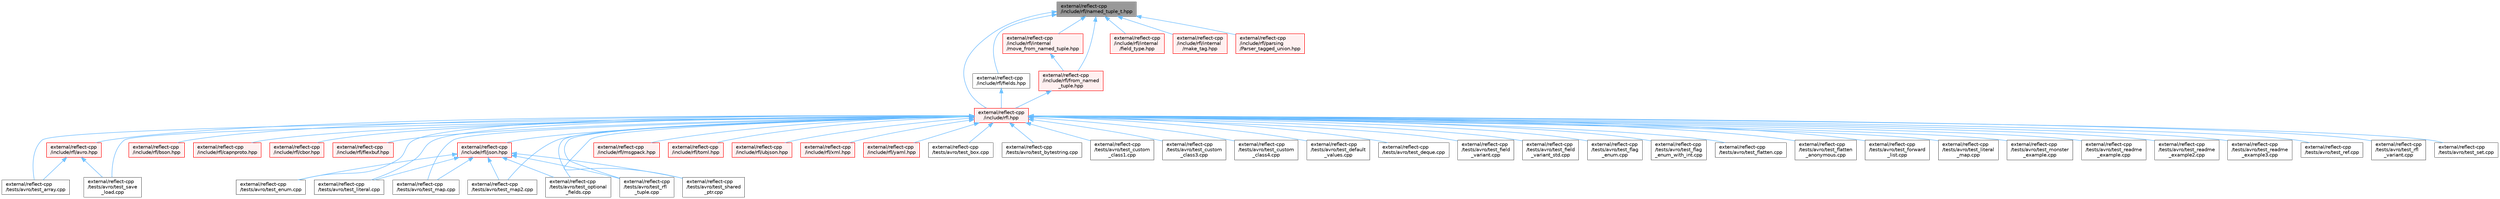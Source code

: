 digraph "external/reflect-cpp/include/rfl/named_tuple_t.hpp"
{
 // LATEX_PDF_SIZE
  bgcolor="transparent";
  edge [fontname=Helvetica,fontsize=10,labelfontname=Helvetica,labelfontsize=10];
  node [fontname=Helvetica,fontsize=10,shape=box,height=0.2,width=0.4];
  Node1 [id="Node000001",label="external/reflect-cpp\l/include/rfl/named_tuple_t.hpp",height=0.2,width=0.4,color="gray40", fillcolor="grey60", style="filled", fontcolor="black",tooltip=" "];
  Node1 -> Node2 [id="edge1_Node000001_Node000002",dir="back",color="steelblue1",style="solid",tooltip=" "];
  Node2 [id="Node000002",label="external/reflect-cpp\l/include/rfl.hpp",height=0.2,width=0.4,color="red", fillcolor="#FFF0F0", style="filled",URL="$rfl_8hpp.html",tooltip=" "];
  Node2 -> Node3 [id="edge2_Node000002_Node000003",dir="back",color="steelblue1",style="solid",tooltip=" "];
  Node3 [id="Node000003",label="external/reflect-cpp\l/include/rfl/avro.hpp",height=0.2,width=0.4,color="red", fillcolor="#FFF0F0", style="filled",URL="$avro_8hpp.html",tooltip=" "];
  Node3 -> Node10 [id="edge3_Node000003_Node000010",dir="back",color="steelblue1",style="solid",tooltip=" "];
  Node10 [id="Node000010",label="external/reflect-cpp\l/tests/avro/test_array.cpp",height=0.2,width=0.4,color="grey40", fillcolor="white", style="filled",URL="$avro_2test__array_8cpp.html",tooltip=" "];
  Node3 -> Node11 [id="edge4_Node000003_Node000011",dir="back",color="steelblue1",style="solid",tooltip=" "];
  Node11 [id="Node000011",label="external/reflect-cpp\l/tests/avro/test_save\l_load.cpp",height=0.2,width=0.4,color="grey40", fillcolor="white", style="filled",URL="$avro_2test__save__load_8cpp.html",tooltip=" "];
  Node2 -> Node57 [id="edge5_Node000002_Node000057",dir="back",color="steelblue1",style="solid",tooltip=" "];
  Node57 [id="Node000057",label="external/reflect-cpp\l/include/rfl/bson.hpp",height=0.2,width=0.4,color="red", fillcolor="#FFF0F0", style="filled",URL="$bson_8hpp.html",tooltip=" "];
  Node2 -> Node97 [id="edge6_Node000002_Node000097",dir="back",color="steelblue1",style="solid",tooltip=" "];
  Node97 [id="Node000097",label="external/reflect-cpp\l/include/rfl/capnproto.hpp",height=0.2,width=0.4,color="red", fillcolor="#FFF0F0", style="filled",URL="$capnproto_8hpp.html",tooltip=" "];
  Node2 -> Node144 [id="edge7_Node000002_Node000144",dir="back",color="steelblue1",style="solid",tooltip=" "];
  Node144 [id="Node000144",label="external/reflect-cpp\l/include/rfl/cbor.hpp",height=0.2,width=0.4,color="red", fillcolor="#FFF0F0", style="filled",URL="$cbor_8hpp.html",tooltip=" "];
  Node2 -> Node185 [id="edge8_Node000002_Node000185",dir="back",color="steelblue1",style="solid",tooltip=" "];
  Node185 [id="Node000185",label="external/reflect-cpp\l/include/rfl/flexbuf.hpp",height=0.2,width=0.4,color="red", fillcolor="#FFF0F0", style="filled",URL="$flexbuf_8hpp.html",tooltip=" "];
  Node2 -> Node225 [id="edge9_Node000002_Node000225",dir="back",color="steelblue1",style="solid",tooltip=" "];
  Node225 [id="Node000225",label="external/reflect-cpp\l/include/rfl/json.hpp",height=0.2,width=0.4,color="red", fillcolor="#FFF0F0", style="filled",URL="$reflect-cpp_2include_2rfl_2json_8hpp.html",tooltip=" "];
  Node225 -> Node24 [id="edge10_Node000225_Node000024",dir="back",color="steelblue1",style="solid",tooltip=" "];
  Node24 [id="Node000024",label="external/reflect-cpp\l/tests/avro/test_enum.cpp",height=0.2,width=0.4,color="grey40", fillcolor="white", style="filled",URL="$avro_2test__enum_8cpp.html",tooltip=" "];
  Node225 -> Node32 [id="edge11_Node000225_Node000032",dir="back",color="steelblue1",style="solid",tooltip=" "];
  Node32 [id="Node000032",label="external/reflect-cpp\l/tests/avro/test_literal.cpp",height=0.2,width=0.4,color="grey40", fillcolor="white", style="filled",URL="$avro_2test__literal_8cpp.html",tooltip=" "];
  Node225 -> Node34 [id="edge12_Node000225_Node000034",dir="back",color="steelblue1",style="solid",tooltip=" "];
  Node34 [id="Node000034",label="external/reflect-cpp\l/tests/avro/test_map.cpp",height=0.2,width=0.4,color="grey40", fillcolor="white", style="filled",URL="$avro_2test__map_8cpp.html",tooltip=" "];
  Node225 -> Node35 [id="edge13_Node000225_Node000035",dir="back",color="steelblue1",style="solid",tooltip=" "];
  Node35 [id="Node000035",label="external/reflect-cpp\l/tests/avro/test_map2.cpp",height=0.2,width=0.4,color="grey40", fillcolor="white", style="filled",URL="$avro_2test__map2_8cpp.html",tooltip=" "];
  Node225 -> Node37 [id="edge14_Node000225_Node000037",dir="back",color="steelblue1",style="solid",tooltip=" "];
  Node37 [id="Node000037",label="external/reflect-cpp\l/tests/avro/test_optional\l_fields.cpp",height=0.2,width=0.4,color="grey40", fillcolor="white", style="filled",URL="$avro_2test__optional__fields_8cpp.html",tooltip=" "];
  Node225 -> Node42 [id="edge15_Node000225_Node000042",dir="back",color="steelblue1",style="solid",tooltip=" "];
  Node42 [id="Node000042",label="external/reflect-cpp\l/tests/avro/test_rfl\l_tuple.cpp",height=0.2,width=0.4,color="grey40", fillcolor="white", style="filled",URL="$avro_2test__rfl__tuple_8cpp.html",tooltip=" "];
  Node225 -> Node45 [id="edge16_Node000225_Node000045",dir="back",color="steelblue1",style="solid",tooltip=" "];
  Node45 [id="Node000045",label="external/reflect-cpp\l/tests/avro/test_shared\l_ptr.cpp",height=0.2,width=0.4,color="grey40", fillcolor="white", style="filled",URL="$avro_2test__shared__ptr_8cpp.html",tooltip=" "];
  Node2 -> Node450 [id="edge17_Node000002_Node000450",dir="back",color="steelblue1",style="solid",tooltip=" "];
  Node450 [id="Node000450",label="external/reflect-cpp\l/include/rfl/msgpack.hpp",height=0.2,width=0.4,color="red", fillcolor="#FFF0F0", style="filled",URL="$msgpack_8hpp.html",tooltip=" "];
  Node2 -> Node493 [id="edge18_Node000002_Node000493",dir="back",color="steelblue1",style="solid",tooltip=" "];
  Node493 [id="Node000493",label="external/reflect-cpp\l/include/rfl/toml.hpp",height=0.2,width=0.4,color="red", fillcolor="#FFF0F0", style="filled",URL="$toml_8hpp.html",tooltip=" "];
  Node2 -> Node540 [id="edge19_Node000002_Node000540",dir="back",color="steelblue1",style="solid",tooltip=" "];
  Node540 [id="Node000540",label="external/reflect-cpp\l/include/rfl/ubjson.hpp",height=0.2,width=0.4,color="red", fillcolor="#FFF0F0", style="filled",URL="$ubjson_8hpp.html",tooltip=" "];
  Node2 -> Node581 [id="edge20_Node000002_Node000581",dir="back",color="steelblue1",style="solid",tooltip=" "];
  Node581 [id="Node000581",label="external/reflect-cpp\l/include/rfl/xml.hpp",height=0.2,width=0.4,color="red", fillcolor="#FFF0F0", style="filled",URL="$xml_8hpp.html",tooltip=" "];
  Node2 -> Node620 [id="edge21_Node000002_Node000620",dir="back",color="steelblue1",style="solid",tooltip=" "];
  Node620 [id="Node000620",label="external/reflect-cpp\l/include/rfl/yaml.hpp",height=0.2,width=0.4,color="red", fillcolor="#FFF0F0", style="filled",URL="$yaml_8hpp.html",tooltip=" "];
  Node2 -> Node10 [id="edge22_Node000002_Node000010",dir="back",color="steelblue1",style="solid",tooltip=" "];
  Node2 -> Node16 [id="edge23_Node000002_Node000016",dir="back",color="steelblue1",style="solid",tooltip=" "];
  Node16 [id="Node000016",label="external/reflect-cpp\l/tests/avro/test_box.cpp",height=0.2,width=0.4,color="grey40", fillcolor="white", style="filled",URL="$avro_2test__box_8cpp.html",tooltip=" "];
  Node2 -> Node17 [id="edge24_Node000002_Node000017",dir="back",color="steelblue1",style="solid",tooltip=" "];
  Node17 [id="Node000017",label="external/reflect-cpp\l/tests/avro/test_bytestring.cpp",height=0.2,width=0.4,color="grey40", fillcolor="white", style="filled",URL="$avro_2test__bytestring_8cpp.html",tooltip=" "];
  Node2 -> Node19 [id="edge25_Node000002_Node000019",dir="back",color="steelblue1",style="solid",tooltip=" "];
  Node19 [id="Node000019",label="external/reflect-cpp\l/tests/avro/test_custom\l_class1.cpp",height=0.2,width=0.4,color="grey40", fillcolor="white", style="filled",URL="$avro_2test__custom__class1_8cpp.html",tooltip=" "];
  Node2 -> Node20 [id="edge26_Node000002_Node000020",dir="back",color="steelblue1",style="solid",tooltip=" "];
  Node20 [id="Node000020",label="external/reflect-cpp\l/tests/avro/test_custom\l_class3.cpp",height=0.2,width=0.4,color="grey40", fillcolor="white", style="filled",URL="$avro_2test__custom__class3_8cpp.html",tooltip=" "];
  Node2 -> Node21 [id="edge27_Node000002_Node000021",dir="back",color="steelblue1",style="solid",tooltip=" "];
  Node21 [id="Node000021",label="external/reflect-cpp\l/tests/avro/test_custom\l_class4.cpp",height=0.2,width=0.4,color="grey40", fillcolor="white", style="filled",URL="$avro_2test__custom__class4_8cpp.html",tooltip=" "];
  Node2 -> Node22 [id="edge28_Node000002_Node000022",dir="back",color="steelblue1",style="solid",tooltip=" "];
  Node22 [id="Node000022",label="external/reflect-cpp\l/tests/avro/test_default\l_values.cpp",height=0.2,width=0.4,color="grey40", fillcolor="white", style="filled",URL="$avro_2test__default__values_8cpp.html",tooltip=" "];
  Node2 -> Node23 [id="edge29_Node000002_Node000023",dir="back",color="steelblue1",style="solid",tooltip=" "];
  Node23 [id="Node000023",label="external/reflect-cpp\l/tests/avro/test_deque.cpp",height=0.2,width=0.4,color="grey40", fillcolor="white", style="filled",URL="$avro_2test__deque_8cpp.html",tooltip=" "];
  Node2 -> Node24 [id="edge30_Node000002_Node000024",dir="back",color="steelblue1",style="solid",tooltip=" "];
  Node2 -> Node25 [id="edge31_Node000002_Node000025",dir="back",color="steelblue1",style="solid",tooltip=" "];
  Node25 [id="Node000025",label="external/reflect-cpp\l/tests/avro/test_field\l_variant.cpp",height=0.2,width=0.4,color="grey40", fillcolor="white", style="filled",URL="$avro_2test__field__variant_8cpp.html",tooltip=" "];
  Node2 -> Node26 [id="edge32_Node000002_Node000026",dir="back",color="steelblue1",style="solid",tooltip=" "];
  Node26 [id="Node000026",label="external/reflect-cpp\l/tests/avro/test_field\l_variant_std.cpp",height=0.2,width=0.4,color="grey40", fillcolor="white", style="filled",URL="$avro_2test__field__variant__std_8cpp.html",tooltip=" "];
  Node2 -> Node27 [id="edge33_Node000002_Node000027",dir="back",color="steelblue1",style="solid",tooltip=" "];
  Node27 [id="Node000027",label="external/reflect-cpp\l/tests/avro/test_flag\l_enum.cpp",height=0.2,width=0.4,color="grey40", fillcolor="white", style="filled",URL="$avro_2test__flag__enum_8cpp.html",tooltip=" "];
  Node2 -> Node28 [id="edge34_Node000002_Node000028",dir="back",color="steelblue1",style="solid",tooltip=" "];
  Node28 [id="Node000028",label="external/reflect-cpp\l/tests/avro/test_flag\l_enum_with_int.cpp",height=0.2,width=0.4,color="grey40", fillcolor="white", style="filled",URL="$avro_2test__flag__enum__with__int_8cpp.html",tooltip=" "];
  Node2 -> Node29 [id="edge35_Node000002_Node000029",dir="back",color="steelblue1",style="solid",tooltip=" "];
  Node29 [id="Node000029",label="external/reflect-cpp\l/tests/avro/test_flatten.cpp",height=0.2,width=0.4,color="grey40", fillcolor="white", style="filled",URL="$avro_2test__flatten_8cpp.html",tooltip=" "];
  Node2 -> Node30 [id="edge36_Node000002_Node000030",dir="back",color="steelblue1",style="solid",tooltip=" "];
  Node30 [id="Node000030",label="external/reflect-cpp\l/tests/avro/test_flatten\l_anonymous.cpp",height=0.2,width=0.4,color="grey40", fillcolor="white", style="filled",URL="$avro_2test__flatten__anonymous_8cpp.html",tooltip=" "];
  Node2 -> Node31 [id="edge37_Node000002_Node000031",dir="back",color="steelblue1",style="solid",tooltip=" "];
  Node31 [id="Node000031",label="external/reflect-cpp\l/tests/avro/test_forward\l_list.cpp",height=0.2,width=0.4,color="grey40", fillcolor="white", style="filled",URL="$avro_2test__forward__list_8cpp.html",tooltip=" "];
  Node2 -> Node32 [id="edge38_Node000002_Node000032",dir="back",color="steelblue1",style="solid",tooltip=" "];
  Node2 -> Node33 [id="edge39_Node000002_Node000033",dir="back",color="steelblue1",style="solid",tooltip=" "];
  Node33 [id="Node000033",label="external/reflect-cpp\l/tests/avro/test_literal\l_map.cpp",height=0.2,width=0.4,color="grey40", fillcolor="white", style="filled",URL="$avro_2test__literal__map_8cpp.html",tooltip=" "];
  Node2 -> Node34 [id="edge40_Node000002_Node000034",dir="back",color="steelblue1",style="solid",tooltip=" "];
  Node2 -> Node35 [id="edge41_Node000002_Node000035",dir="back",color="steelblue1",style="solid",tooltip=" "];
  Node2 -> Node36 [id="edge42_Node000002_Node000036",dir="back",color="steelblue1",style="solid",tooltip=" "];
  Node36 [id="Node000036",label="external/reflect-cpp\l/tests/avro/test_monster\l_example.cpp",height=0.2,width=0.4,color="grey40", fillcolor="white", style="filled",URL="$avro_2test__monster__example_8cpp.html",tooltip=" "];
  Node2 -> Node37 [id="edge43_Node000002_Node000037",dir="back",color="steelblue1",style="solid",tooltip=" "];
  Node2 -> Node38 [id="edge44_Node000002_Node000038",dir="back",color="steelblue1",style="solid",tooltip=" "];
  Node38 [id="Node000038",label="external/reflect-cpp\l/tests/avro/test_readme\l_example.cpp",height=0.2,width=0.4,color="grey40", fillcolor="white", style="filled",URL="$avro_2test__readme__example_8cpp.html",tooltip=" "];
  Node2 -> Node39 [id="edge45_Node000002_Node000039",dir="back",color="steelblue1",style="solid",tooltip=" "];
  Node39 [id="Node000039",label="external/reflect-cpp\l/tests/avro/test_readme\l_example2.cpp",height=0.2,width=0.4,color="grey40", fillcolor="white", style="filled",URL="$avro_2test__readme__example2_8cpp.html",tooltip=" "];
  Node2 -> Node40 [id="edge46_Node000002_Node000040",dir="back",color="steelblue1",style="solid",tooltip=" "];
  Node40 [id="Node000040",label="external/reflect-cpp\l/tests/avro/test_readme\l_example3.cpp",height=0.2,width=0.4,color="grey40", fillcolor="white", style="filled",URL="$avro_2test__readme__example3_8cpp.html",tooltip=" "];
  Node2 -> Node41 [id="edge47_Node000002_Node000041",dir="back",color="steelblue1",style="solid",tooltip=" "];
  Node41 [id="Node000041",label="external/reflect-cpp\l/tests/avro/test_ref.cpp",height=0.2,width=0.4,color="grey40", fillcolor="white", style="filled",URL="$avro_2test__ref_8cpp.html",tooltip=" "];
  Node2 -> Node42 [id="edge48_Node000002_Node000042",dir="back",color="steelblue1",style="solid",tooltip=" "];
  Node2 -> Node43 [id="edge49_Node000002_Node000043",dir="back",color="steelblue1",style="solid",tooltip=" "];
  Node43 [id="Node000043",label="external/reflect-cpp\l/tests/avro/test_rfl\l_variant.cpp",height=0.2,width=0.4,color="grey40", fillcolor="white", style="filled",URL="$avro_2test__rfl__variant_8cpp.html",tooltip=" "];
  Node2 -> Node11 [id="edge50_Node000002_Node000011",dir="back",color="steelblue1",style="solid",tooltip=" "];
  Node2 -> Node44 [id="edge51_Node000002_Node000044",dir="back",color="steelblue1",style="solid",tooltip=" "];
  Node44 [id="Node000044",label="external/reflect-cpp\l/tests/avro/test_set.cpp",height=0.2,width=0.4,color="grey40", fillcolor="white", style="filled",URL="$avro_2test__set_8cpp.html",tooltip=" "];
  Node2 -> Node45 [id="edge52_Node000002_Node000045",dir="back",color="steelblue1",style="solid",tooltip=" "];
  Node1 -> Node666 [id="edge53_Node000001_Node000666",dir="back",color="steelblue1",style="solid",tooltip=" "];
  Node666 [id="Node000666",label="external/reflect-cpp\l/include/rfl/fields.hpp",height=0.2,width=0.4,color="grey40", fillcolor="white", style="filled",URL="$fields_8hpp.html",tooltip=" "];
  Node666 -> Node2 [id="edge54_Node000666_Node000002",dir="back",color="steelblue1",style="solid",tooltip=" "];
  Node1 -> Node667 [id="edge55_Node000001_Node000667",dir="back",color="steelblue1",style="solid",tooltip=" "];
  Node667 [id="Node000667",label="external/reflect-cpp\l/include/rfl/from_named\l_tuple.hpp",height=0.2,width=0.4,color="red", fillcolor="#FFF0F0", style="filled",URL="$from__named__tuple_8hpp.html",tooltip=" "];
  Node667 -> Node2 [id="edge56_Node000667_Node000002",dir="back",color="steelblue1",style="solid",tooltip=" "];
  Node1 -> Node726 [id="edge57_Node000001_Node000726",dir="back",color="steelblue1",style="solid",tooltip=" "];
  Node726 [id="Node000726",label="external/reflect-cpp\l/include/rfl/internal\l/field_type.hpp",height=0.2,width=0.4,color="red", fillcolor="#FFF0F0", style="filled",URL="$internal_2field__type_8hpp.html",tooltip=" "];
  Node1 -> Node730 [id="edge58_Node000001_Node000730",dir="back",color="steelblue1",style="solid",tooltip=" "];
  Node730 [id="Node000730",label="external/reflect-cpp\l/include/rfl/internal\l/make_tag.hpp",height=0.2,width=0.4,color="red", fillcolor="#FFF0F0", style="filled",URL="$make__tag_8hpp.html",tooltip=" "];
  Node1 -> Node741 [id="edge59_Node000001_Node000741",dir="back",color="steelblue1",style="solid",tooltip=" "];
  Node741 [id="Node000741",label="external/reflect-cpp\l/include/rfl/internal\l/move_from_named_tuple.hpp",height=0.2,width=0.4,color="red", fillcolor="#FFF0F0", style="filled",URL="$move__from__named__tuple_8hpp.html",tooltip=" "];
  Node741 -> Node667 [id="edge60_Node000741_Node000667",dir="back",color="steelblue1",style="solid",tooltip=" "];
  Node1 -> Node740 [id="edge61_Node000001_Node000740",dir="back",color="steelblue1",style="solid",tooltip=" "];
  Node740 [id="Node000740",label="external/reflect-cpp\l/include/rfl/parsing\l/Parser_tagged_union.hpp",height=0.2,width=0.4,color="red", fillcolor="#FFF0F0", style="filled",URL="$_parser__tagged__union_8hpp.html",tooltip=" "];
}
